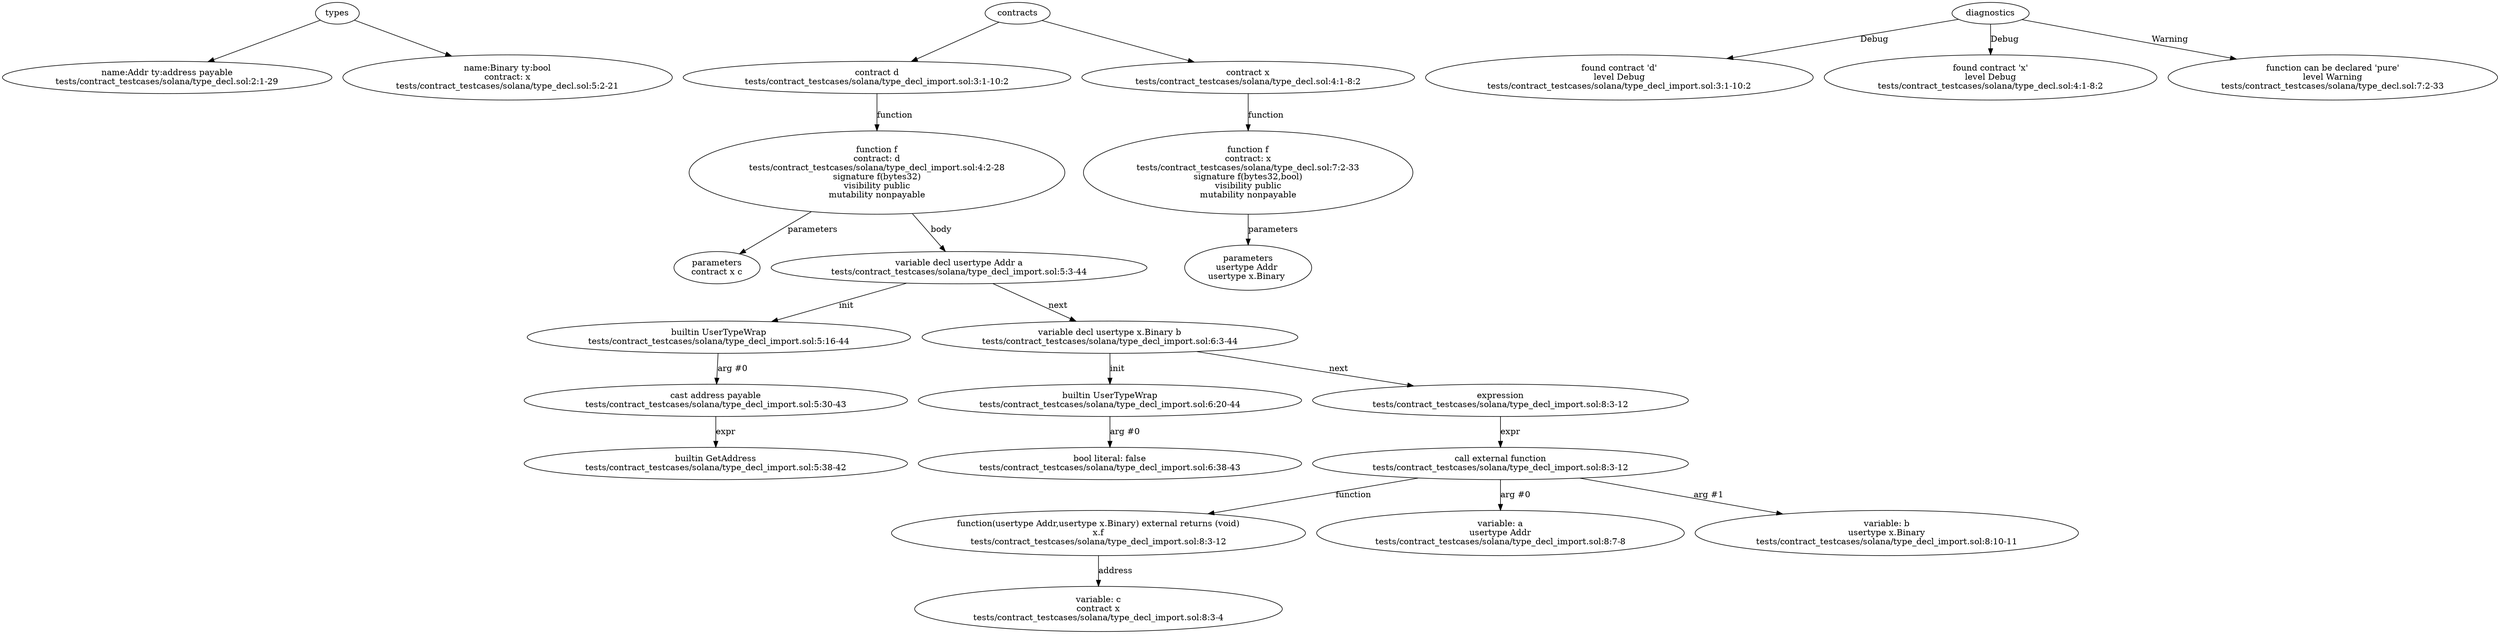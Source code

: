 strict digraph "tests/contract_testcases/solana/type_decl_import.sol" {
	Addr [label="name:Addr ty:address payable\ntests/contract_testcases/solana/type_decl.sol:2:1-29"]
	Binary [label="name:Binary ty:bool\ncontract: x\ntests/contract_testcases/solana/type_decl.sol:5:2-21"]
	contract [label="contract d\ntests/contract_testcases/solana/type_decl_import.sol:3:1-10:2"]
	f [label="function f\ncontract: d\ntests/contract_testcases/solana/type_decl_import.sol:4:2-28\nsignature f(bytes32)\nvisibility public\nmutability nonpayable"]
	parameters [label="parameters\ncontract x c"]
	var_decl [label="variable decl usertype Addr a\ntests/contract_testcases/solana/type_decl_import.sol:5:3-44"]
	builtins [label="builtin UserTypeWrap\ntests/contract_testcases/solana/type_decl_import.sol:5:16-44"]
	cast [label="cast address payable\ntests/contract_testcases/solana/type_decl_import.sol:5:30-43"]
	builtins_10 [label="builtin GetAddress\ntests/contract_testcases/solana/type_decl_import.sol:5:38-42"]
	var_decl_11 [label="variable decl usertype x.Binary b\ntests/contract_testcases/solana/type_decl_import.sol:6:3-44"]
	builtins_12 [label="builtin UserTypeWrap\ntests/contract_testcases/solana/type_decl_import.sol:6:20-44"]
	bool_literal [label="bool literal: false\ntests/contract_testcases/solana/type_decl_import.sol:6:38-43"]
	expr [label="expression\ntests/contract_testcases/solana/type_decl_import.sol:8:3-12"]
	call_external_function [label="call external function\ntests/contract_testcases/solana/type_decl_import.sol:8:3-12"]
	external_function [label="function(usertype Addr,usertype x.Binary) external returns (void)\nx.f\ntests/contract_testcases/solana/type_decl_import.sol:8:3-12"]
	variable [label="variable: c\ncontract x\ntests/contract_testcases/solana/type_decl_import.sol:8:3-4"]
	variable_18 [label="variable: a\nusertype Addr\ntests/contract_testcases/solana/type_decl_import.sol:8:7-8"]
	variable_19 [label="variable: b\nusertype x.Binary\ntests/contract_testcases/solana/type_decl_import.sol:8:10-11"]
	contract_20 [label="contract x\ntests/contract_testcases/solana/type_decl.sol:4:1-8:2"]
	f_21 [label="function f\ncontract: x\ntests/contract_testcases/solana/type_decl.sol:7:2-33\nsignature f(bytes32,bool)\nvisibility public\nmutability nonpayable"]
	parameters_22 [label="parameters\nusertype Addr \nusertype x.Binary "]
	diagnostic [label="found contract 'd'\nlevel Debug\ntests/contract_testcases/solana/type_decl_import.sol:3:1-10:2"]
	diagnostic_25 [label="found contract 'x'\nlevel Debug\ntests/contract_testcases/solana/type_decl.sol:4:1-8:2"]
	diagnostic_26 [label="function can be declared 'pure'\nlevel Warning\ntests/contract_testcases/solana/type_decl.sol:7:2-33"]
	types -> Addr
	types -> Binary
	contracts -> contract
	contract -> f [label="function"]
	f -> parameters [label="parameters"]
	f -> var_decl [label="body"]
	var_decl -> builtins [label="init"]
	builtins -> cast [label="arg #0"]
	cast -> builtins_10 [label="expr"]
	var_decl -> var_decl_11 [label="next"]
	var_decl_11 -> builtins_12 [label="init"]
	builtins_12 -> bool_literal [label="arg #0"]
	var_decl_11 -> expr [label="next"]
	expr -> call_external_function [label="expr"]
	call_external_function -> external_function [label="function"]
	external_function -> variable [label="address"]
	call_external_function -> variable_18 [label="arg #0"]
	call_external_function -> variable_19 [label="arg #1"]
	contracts -> contract_20
	contract_20 -> f_21 [label="function"]
	f_21 -> parameters_22 [label="parameters"]
	diagnostics -> diagnostic [label="Debug"]
	diagnostics -> diagnostic_25 [label="Debug"]
	diagnostics -> diagnostic_26 [label="Warning"]
}
